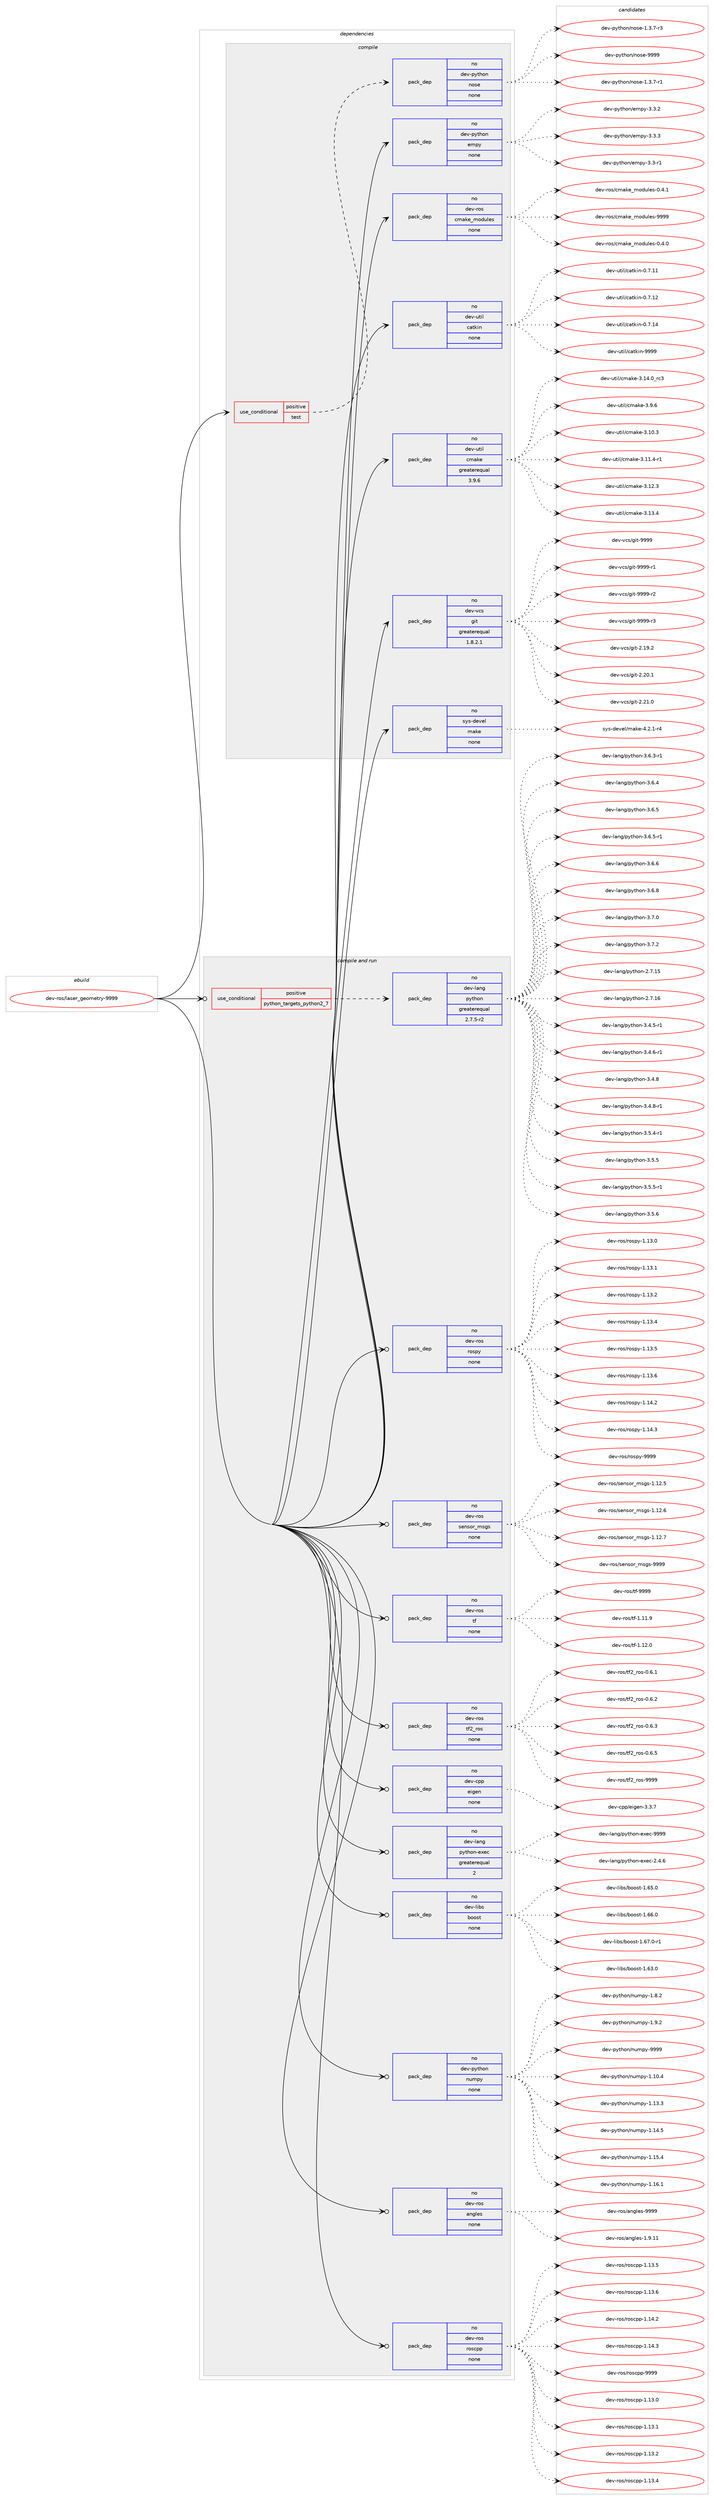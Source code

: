 digraph prolog {

# *************
# Graph options
# *************

newrank=true;
concentrate=true;
compound=true;
graph [rankdir=LR,fontname=Helvetica,fontsize=10,ranksep=1.5];#, ranksep=2.5, nodesep=0.2];
edge  [arrowhead=vee];
node  [fontname=Helvetica,fontsize=10];

# **********
# The ebuild
# **********

subgraph cluster_leftcol {
color=gray;
rank=same;
label=<<i>ebuild</i>>;
id [label="dev-ros/laser_geometry-9999", color=red, width=4, href="../dev-ros/laser_geometry-9999.svg"];
}

# ****************
# The dependencies
# ****************

subgraph cluster_midcol {
color=gray;
label=<<i>dependencies</i>>;
subgraph cluster_compile {
fillcolor="#eeeeee";
style=filled;
label=<<i>compile</i>>;
subgraph cond388902 {
dependency1458934 [label=<<TABLE BORDER="0" CELLBORDER="1" CELLSPACING="0" CELLPADDING="4"><TR><TD ROWSPAN="3" CELLPADDING="10">use_conditional</TD></TR><TR><TD>positive</TD></TR><TR><TD>test</TD></TR></TABLE>>, shape=none, color=red];
subgraph pack1046642 {
dependency1458935 [label=<<TABLE BORDER="0" CELLBORDER="1" CELLSPACING="0" CELLPADDING="4" WIDTH="220"><TR><TD ROWSPAN="6" CELLPADDING="30">pack_dep</TD></TR><TR><TD WIDTH="110">no</TD></TR><TR><TD>dev-python</TD></TR><TR><TD>nose</TD></TR><TR><TD>none</TD></TR><TR><TD></TD></TR></TABLE>>, shape=none, color=blue];
}
dependency1458934:e -> dependency1458935:w [weight=20,style="dashed",arrowhead="vee"];
}
id:e -> dependency1458934:w [weight=20,style="solid",arrowhead="vee"];
subgraph pack1046643 {
dependency1458936 [label=<<TABLE BORDER="0" CELLBORDER="1" CELLSPACING="0" CELLPADDING="4" WIDTH="220"><TR><TD ROWSPAN="6" CELLPADDING="30">pack_dep</TD></TR><TR><TD WIDTH="110">no</TD></TR><TR><TD>dev-python</TD></TR><TR><TD>empy</TD></TR><TR><TD>none</TD></TR><TR><TD></TD></TR></TABLE>>, shape=none, color=blue];
}
id:e -> dependency1458936:w [weight=20,style="solid",arrowhead="vee"];
subgraph pack1046644 {
dependency1458937 [label=<<TABLE BORDER="0" CELLBORDER="1" CELLSPACING="0" CELLPADDING="4" WIDTH="220"><TR><TD ROWSPAN="6" CELLPADDING="30">pack_dep</TD></TR><TR><TD WIDTH="110">no</TD></TR><TR><TD>dev-ros</TD></TR><TR><TD>cmake_modules</TD></TR><TR><TD>none</TD></TR><TR><TD></TD></TR></TABLE>>, shape=none, color=blue];
}
id:e -> dependency1458937:w [weight=20,style="solid",arrowhead="vee"];
subgraph pack1046645 {
dependency1458938 [label=<<TABLE BORDER="0" CELLBORDER="1" CELLSPACING="0" CELLPADDING="4" WIDTH="220"><TR><TD ROWSPAN="6" CELLPADDING="30">pack_dep</TD></TR><TR><TD WIDTH="110">no</TD></TR><TR><TD>dev-util</TD></TR><TR><TD>catkin</TD></TR><TR><TD>none</TD></TR><TR><TD></TD></TR></TABLE>>, shape=none, color=blue];
}
id:e -> dependency1458938:w [weight=20,style="solid",arrowhead="vee"];
subgraph pack1046646 {
dependency1458939 [label=<<TABLE BORDER="0" CELLBORDER="1" CELLSPACING="0" CELLPADDING="4" WIDTH="220"><TR><TD ROWSPAN="6" CELLPADDING="30">pack_dep</TD></TR><TR><TD WIDTH="110">no</TD></TR><TR><TD>dev-util</TD></TR><TR><TD>cmake</TD></TR><TR><TD>greaterequal</TD></TR><TR><TD>3.9.6</TD></TR></TABLE>>, shape=none, color=blue];
}
id:e -> dependency1458939:w [weight=20,style="solid",arrowhead="vee"];
subgraph pack1046647 {
dependency1458940 [label=<<TABLE BORDER="0" CELLBORDER="1" CELLSPACING="0" CELLPADDING="4" WIDTH="220"><TR><TD ROWSPAN="6" CELLPADDING="30">pack_dep</TD></TR><TR><TD WIDTH="110">no</TD></TR><TR><TD>dev-vcs</TD></TR><TR><TD>git</TD></TR><TR><TD>greaterequal</TD></TR><TR><TD>1.8.2.1</TD></TR></TABLE>>, shape=none, color=blue];
}
id:e -> dependency1458940:w [weight=20,style="solid",arrowhead="vee"];
subgraph pack1046648 {
dependency1458941 [label=<<TABLE BORDER="0" CELLBORDER="1" CELLSPACING="0" CELLPADDING="4" WIDTH="220"><TR><TD ROWSPAN="6" CELLPADDING="30">pack_dep</TD></TR><TR><TD WIDTH="110">no</TD></TR><TR><TD>sys-devel</TD></TR><TR><TD>make</TD></TR><TR><TD>none</TD></TR><TR><TD></TD></TR></TABLE>>, shape=none, color=blue];
}
id:e -> dependency1458941:w [weight=20,style="solid",arrowhead="vee"];
}
subgraph cluster_compileandrun {
fillcolor="#eeeeee";
style=filled;
label=<<i>compile and run</i>>;
subgraph cond388903 {
dependency1458942 [label=<<TABLE BORDER="0" CELLBORDER="1" CELLSPACING="0" CELLPADDING="4"><TR><TD ROWSPAN="3" CELLPADDING="10">use_conditional</TD></TR><TR><TD>positive</TD></TR><TR><TD>python_targets_python2_7</TD></TR></TABLE>>, shape=none, color=red];
subgraph pack1046649 {
dependency1458943 [label=<<TABLE BORDER="0" CELLBORDER="1" CELLSPACING="0" CELLPADDING="4" WIDTH="220"><TR><TD ROWSPAN="6" CELLPADDING="30">pack_dep</TD></TR><TR><TD WIDTH="110">no</TD></TR><TR><TD>dev-lang</TD></TR><TR><TD>python</TD></TR><TR><TD>greaterequal</TD></TR><TR><TD>2.7.5-r2</TD></TR></TABLE>>, shape=none, color=blue];
}
dependency1458942:e -> dependency1458943:w [weight=20,style="dashed",arrowhead="vee"];
}
id:e -> dependency1458942:w [weight=20,style="solid",arrowhead="odotvee"];
subgraph pack1046650 {
dependency1458944 [label=<<TABLE BORDER="0" CELLBORDER="1" CELLSPACING="0" CELLPADDING="4" WIDTH="220"><TR><TD ROWSPAN="6" CELLPADDING="30">pack_dep</TD></TR><TR><TD WIDTH="110">no</TD></TR><TR><TD>dev-cpp</TD></TR><TR><TD>eigen</TD></TR><TR><TD>none</TD></TR><TR><TD></TD></TR></TABLE>>, shape=none, color=blue];
}
id:e -> dependency1458944:w [weight=20,style="solid",arrowhead="odotvee"];
subgraph pack1046651 {
dependency1458945 [label=<<TABLE BORDER="0" CELLBORDER="1" CELLSPACING="0" CELLPADDING="4" WIDTH="220"><TR><TD ROWSPAN="6" CELLPADDING="30">pack_dep</TD></TR><TR><TD WIDTH="110">no</TD></TR><TR><TD>dev-lang</TD></TR><TR><TD>python-exec</TD></TR><TR><TD>greaterequal</TD></TR><TR><TD>2</TD></TR></TABLE>>, shape=none, color=blue];
}
id:e -> dependency1458945:w [weight=20,style="solid",arrowhead="odotvee"];
subgraph pack1046652 {
dependency1458946 [label=<<TABLE BORDER="0" CELLBORDER="1" CELLSPACING="0" CELLPADDING="4" WIDTH="220"><TR><TD ROWSPAN="6" CELLPADDING="30">pack_dep</TD></TR><TR><TD WIDTH="110">no</TD></TR><TR><TD>dev-libs</TD></TR><TR><TD>boost</TD></TR><TR><TD>none</TD></TR><TR><TD></TD></TR></TABLE>>, shape=none, color=blue];
}
id:e -> dependency1458946:w [weight=20,style="solid",arrowhead="odotvee"];
subgraph pack1046653 {
dependency1458947 [label=<<TABLE BORDER="0" CELLBORDER="1" CELLSPACING="0" CELLPADDING="4" WIDTH="220"><TR><TD ROWSPAN="6" CELLPADDING="30">pack_dep</TD></TR><TR><TD WIDTH="110">no</TD></TR><TR><TD>dev-python</TD></TR><TR><TD>numpy</TD></TR><TR><TD>none</TD></TR><TR><TD></TD></TR></TABLE>>, shape=none, color=blue];
}
id:e -> dependency1458947:w [weight=20,style="solid",arrowhead="odotvee"];
subgraph pack1046654 {
dependency1458948 [label=<<TABLE BORDER="0" CELLBORDER="1" CELLSPACING="0" CELLPADDING="4" WIDTH="220"><TR><TD ROWSPAN="6" CELLPADDING="30">pack_dep</TD></TR><TR><TD WIDTH="110">no</TD></TR><TR><TD>dev-ros</TD></TR><TR><TD>angles</TD></TR><TR><TD>none</TD></TR><TR><TD></TD></TR></TABLE>>, shape=none, color=blue];
}
id:e -> dependency1458948:w [weight=20,style="solid",arrowhead="odotvee"];
subgraph pack1046655 {
dependency1458949 [label=<<TABLE BORDER="0" CELLBORDER="1" CELLSPACING="0" CELLPADDING="4" WIDTH="220"><TR><TD ROWSPAN="6" CELLPADDING="30">pack_dep</TD></TR><TR><TD WIDTH="110">no</TD></TR><TR><TD>dev-ros</TD></TR><TR><TD>roscpp</TD></TR><TR><TD>none</TD></TR><TR><TD></TD></TR></TABLE>>, shape=none, color=blue];
}
id:e -> dependency1458949:w [weight=20,style="solid",arrowhead="odotvee"];
subgraph pack1046656 {
dependency1458950 [label=<<TABLE BORDER="0" CELLBORDER="1" CELLSPACING="0" CELLPADDING="4" WIDTH="220"><TR><TD ROWSPAN="6" CELLPADDING="30">pack_dep</TD></TR><TR><TD WIDTH="110">no</TD></TR><TR><TD>dev-ros</TD></TR><TR><TD>rospy</TD></TR><TR><TD>none</TD></TR><TR><TD></TD></TR></TABLE>>, shape=none, color=blue];
}
id:e -> dependency1458950:w [weight=20,style="solid",arrowhead="odotvee"];
subgraph pack1046657 {
dependency1458951 [label=<<TABLE BORDER="0" CELLBORDER="1" CELLSPACING="0" CELLPADDING="4" WIDTH="220"><TR><TD ROWSPAN="6" CELLPADDING="30">pack_dep</TD></TR><TR><TD WIDTH="110">no</TD></TR><TR><TD>dev-ros</TD></TR><TR><TD>sensor_msgs</TD></TR><TR><TD>none</TD></TR><TR><TD></TD></TR></TABLE>>, shape=none, color=blue];
}
id:e -> dependency1458951:w [weight=20,style="solid",arrowhead="odotvee"];
subgraph pack1046658 {
dependency1458952 [label=<<TABLE BORDER="0" CELLBORDER="1" CELLSPACING="0" CELLPADDING="4" WIDTH="220"><TR><TD ROWSPAN="6" CELLPADDING="30">pack_dep</TD></TR><TR><TD WIDTH="110">no</TD></TR><TR><TD>dev-ros</TD></TR><TR><TD>tf</TD></TR><TR><TD>none</TD></TR><TR><TD></TD></TR></TABLE>>, shape=none, color=blue];
}
id:e -> dependency1458952:w [weight=20,style="solid",arrowhead="odotvee"];
subgraph pack1046659 {
dependency1458953 [label=<<TABLE BORDER="0" CELLBORDER="1" CELLSPACING="0" CELLPADDING="4" WIDTH="220"><TR><TD ROWSPAN="6" CELLPADDING="30">pack_dep</TD></TR><TR><TD WIDTH="110">no</TD></TR><TR><TD>dev-ros</TD></TR><TR><TD>tf2_ros</TD></TR><TR><TD>none</TD></TR><TR><TD></TD></TR></TABLE>>, shape=none, color=blue];
}
id:e -> dependency1458953:w [weight=20,style="solid",arrowhead="odotvee"];
}
subgraph cluster_run {
fillcolor="#eeeeee";
style=filled;
label=<<i>run</i>>;
}
}

# **************
# The candidates
# **************

subgraph cluster_choices {
rank=same;
color=gray;
label=<<i>candidates</i>>;

subgraph choice1046642 {
color=black;
nodesep=1;
choice10010111845112121116104111110471101111151014549465146554511449 [label="dev-python/nose-1.3.7-r1", color=red, width=4,href="../dev-python/nose-1.3.7-r1.svg"];
choice10010111845112121116104111110471101111151014549465146554511451 [label="dev-python/nose-1.3.7-r3", color=red, width=4,href="../dev-python/nose-1.3.7-r3.svg"];
choice10010111845112121116104111110471101111151014557575757 [label="dev-python/nose-9999", color=red, width=4,href="../dev-python/nose-9999.svg"];
dependency1458935:e -> choice10010111845112121116104111110471101111151014549465146554511449:w [style=dotted,weight="100"];
dependency1458935:e -> choice10010111845112121116104111110471101111151014549465146554511451:w [style=dotted,weight="100"];
dependency1458935:e -> choice10010111845112121116104111110471101111151014557575757:w [style=dotted,weight="100"];
}
subgraph choice1046643 {
color=black;
nodesep=1;
choice1001011184511212111610411111047101109112121455146514511449 [label="dev-python/empy-3.3-r1", color=red, width=4,href="../dev-python/empy-3.3-r1.svg"];
choice1001011184511212111610411111047101109112121455146514650 [label="dev-python/empy-3.3.2", color=red, width=4,href="../dev-python/empy-3.3.2.svg"];
choice1001011184511212111610411111047101109112121455146514651 [label="dev-python/empy-3.3.3", color=red, width=4,href="../dev-python/empy-3.3.3.svg"];
dependency1458936:e -> choice1001011184511212111610411111047101109112121455146514511449:w [style=dotted,weight="100"];
dependency1458936:e -> choice1001011184511212111610411111047101109112121455146514650:w [style=dotted,weight="100"];
dependency1458936:e -> choice1001011184511212111610411111047101109112121455146514651:w [style=dotted,weight="100"];
}
subgraph choice1046644 {
color=black;
nodesep=1;
choice1001011184511411111547991099710710195109111100117108101115454846524648 [label="dev-ros/cmake_modules-0.4.0", color=red, width=4,href="../dev-ros/cmake_modules-0.4.0.svg"];
choice1001011184511411111547991099710710195109111100117108101115454846524649 [label="dev-ros/cmake_modules-0.4.1", color=red, width=4,href="../dev-ros/cmake_modules-0.4.1.svg"];
choice10010111845114111115479910997107101951091111001171081011154557575757 [label="dev-ros/cmake_modules-9999", color=red, width=4,href="../dev-ros/cmake_modules-9999.svg"];
dependency1458937:e -> choice1001011184511411111547991099710710195109111100117108101115454846524648:w [style=dotted,weight="100"];
dependency1458937:e -> choice1001011184511411111547991099710710195109111100117108101115454846524649:w [style=dotted,weight="100"];
dependency1458937:e -> choice10010111845114111115479910997107101951091111001171081011154557575757:w [style=dotted,weight="100"];
}
subgraph choice1046645 {
color=black;
nodesep=1;
choice1001011184511711610510847999711610710511045484655464949 [label="dev-util/catkin-0.7.11", color=red, width=4,href="../dev-util/catkin-0.7.11.svg"];
choice1001011184511711610510847999711610710511045484655464950 [label="dev-util/catkin-0.7.12", color=red, width=4,href="../dev-util/catkin-0.7.12.svg"];
choice1001011184511711610510847999711610710511045484655464952 [label="dev-util/catkin-0.7.14", color=red, width=4,href="../dev-util/catkin-0.7.14.svg"];
choice100101118451171161051084799971161071051104557575757 [label="dev-util/catkin-9999", color=red, width=4,href="../dev-util/catkin-9999.svg"];
dependency1458938:e -> choice1001011184511711610510847999711610710511045484655464949:w [style=dotted,weight="100"];
dependency1458938:e -> choice1001011184511711610510847999711610710511045484655464950:w [style=dotted,weight="100"];
dependency1458938:e -> choice1001011184511711610510847999711610710511045484655464952:w [style=dotted,weight="100"];
dependency1458938:e -> choice100101118451171161051084799971161071051104557575757:w [style=dotted,weight="100"];
}
subgraph choice1046646 {
color=black;
nodesep=1;
choice1001011184511711610510847991099710710145514649484651 [label="dev-util/cmake-3.10.3", color=red, width=4,href="../dev-util/cmake-3.10.3.svg"];
choice10010111845117116105108479910997107101455146494946524511449 [label="dev-util/cmake-3.11.4-r1", color=red, width=4,href="../dev-util/cmake-3.11.4-r1.svg"];
choice1001011184511711610510847991099710710145514649504651 [label="dev-util/cmake-3.12.3", color=red, width=4,href="../dev-util/cmake-3.12.3.svg"];
choice1001011184511711610510847991099710710145514649514652 [label="dev-util/cmake-3.13.4", color=red, width=4,href="../dev-util/cmake-3.13.4.svg"];
choice1001011184511711610510847991099710710145514649524648951149951 [label="dev-util/cmake-3.14.0_rc3", color=red, width=4,href="../dev-util/cmake-3.14.0_rc3.svg"];
choice10010111845117116105108479910997107101455146574654 [label="dev-util/cmake-3.9.6", color=red, width=4,href="../dev-util/cmake-3.9.6.svg"];
dependency1458939:e -> choice1001011184511711610510847991099710710145514649484651:w [style=dotted,weight="100"];
dependency1458939:e -> choice10010111845117116105108479910997107101455146494946524511449:w [style=dotted,weight="100"];
dependency1458939:e -> choice1001011184511711610510847991099710710145514649504651:w [style=dotted,weight="100"];
dependency1458939:e -> choice1001011184511711610510847991099710710145514649514652:w [style=dotted,weight="100"];
dependency1458939:e -> choice1001011184511711610510847991099710710145514649524648951149951:w [style=dotted,weight="100"];
dependency1458939:e -> choice10010111845117116105108479910997107101455146574654:w [style=dotted,weight="100"];
}
subgraph choice1046647 {
color=black;
nodesep=1;
choice10010111845118991154710310511645504649574650 [label="dev-vcs/git-2.19.2", color=red, width=4,href="../dev-vcs/git-2.19.2.svg"];
choice10010111845118991154710310511645504650484649 [label="dev-vcs/git-2.20.1", color=red, width=4,href="../dev-vcs/git-2.20.1.svg"];
choice10010111845118991154710310511645504650494648 [label="dev-vcs/git-2.21.0", color=red, width=4,href="../dev-vcs/git-2.21.0.svg"];
choice1001011184511899115471031051164557575757 [label="dev-vcs/git-9999", color=red, width=4,href="../dev-vcs/git-9999.svg"];
choice10010111845118991154710310511645575757574511449 [label="dev-vcs/git-9999-r1", color=red, width=4,href="../dev-vcs/git-9999-r1.svg"];
choice10010111845118991154710310511645575757574511450 [label="dev-vcs/git-9999-r2", color=red, width=4,href="../dev-vcs/git-9999-r2.svg"];
choice10010111845118991154710310511645575757574511451 [label="dev-vcs/git-9999-r3", color=red, width=4,href="../dev-vcs/git-9999-r3.svg"];
dependency1458940:e -> choice10010111845118991154710310511645504649574650:w [style=dotted,weight="100"];
dependency1458940:e -> choice10010111845118991154710310511645504650484649:w [style=dotted,weight="100"];
dependency1458940:e -> choice10010111845118991154710310511645504650494648:w [style=dotted,weight="100"];
dependency1458940:e -> choice1001011184511899115471031051164557575757:w [style=dotted,weight="100"];
dependency1458940:e -> choice10010111845118991154710310511645575757574511449:w [style=dotted,weight="100"];
dependency1458940:e -> choice10010111845118991154710310511645575757574511450:w [style=dotted,weight="100"];
dependency1458940:e -> choice10010111845118991154710310511645575757574511451:w [style=dotted,weight="100"];
}
subgraph choice1046648 {
color=black;
nodesep=1;
choice1151211154510010111810110847109971071014552465046494511452 [label="sys-devel/make-4.2.1-r4", color=red, width=4,href="../sys-devel/make-4.2.1-r4.svg"];
dependency1458941:e -> choice1151211154510010111810110847109971071014552465046494511452:w [style=dotted,weight="100"];
}
subgraph choice1046649 {
color=black;
nodesep=1;
choice10010111845108971101034711212111610411111045504655464953 [label="dev-lang/python-2.7.15", color=red, width=4,href="../dev-lang/python-2.7.15.svg"];
choice10010111845108971101034711212111610411111045504655464954 [label="dev-lang/python-2.7.16", color=red, width=4,href="../dev-lang/python-2.7.16.svg"];
choice1001011184510897110103471121211161041111104551465246534511449 [label="dev-lang/python-3.4.5-r1", color=red, width=4,href="../dev-lang/python-3.4.5-r1.svg"];
choice1001011184510897110103471121211161041111104551465246544511449 [label="dev-lang/python-3.4.6-r1", color=red, width=4,href="../dev-lang/python-3.4.6-r1.svg"];
choice100101118451089711010347112121116104111110455146524656 [label="dev-lang/python-3.4.8", color=red, width=4,href="../dev-lang/python-3.4.8.svg"];
choice1001011184510897110103471121211161041111104551465246564511449 [label="dev-lang/python-3.4.8-r1", color=red, width=4,href="../dev-lang/python-3.4.8-r1.svg"];
choice1001011184510897110103471121211161041111104551465346524511449 [label="dev-lang/python-3.5.4-r1", color=red, width=4,href="../dev-lang/python-3.5.4-r1.svg"];
choice100101118451089711010347112121116104111110455146534653 [label="dev-lang/python-3.5.5", color=red, width=4,href="../dev-lang/python-3.5.5.svg"];
choice1001011184510897110103471121211161041111104551465346534511449 [label="dev-lang/python-3.5.5-r1", color=red, width=4,href="../dev-lang/python-3.5.5-r1.svg"];
choice100101118451089711010347112121116104111110455146534654 [label="dev-lang/python-3.5.6", color=red, width=4,href="../dev-lang/python-3.5.6.svg"];
choice1001011184510897110103471121211161041111104551465446514511449 [label="dev-lang/python-3.6.3-r1", color=red, width=4,href="../dev-lang/python-3.6.3-r1.svg"];
choice100101118451089711010347112121116104111110455146544652 [label="dev-lang/python-3.6.4", color=red, width=4,href="../dev-lang/python-3.6.4.svg"];
choice100101118451089711010347112121116104111110455146544653 [label="dev-lang/python-3.6.5", color=red, width=4,href="../dev-lang/python-3.6.5.svg"];
choice1001011184510897110103471121211161041111104551465446534511449 [label="dev-lang/python-3.6.5-r1", color=red, width=4,href="../dev-lang/python-3.6.5-r1.svg"];
choice100101118451089711010347112121116104111110455146544654 [label="dev-lang/python-3.6.6", color=red, width=4,href="../dev-lang/python-3.6.6.svg"];
choice100101118451089711010347112121116104111110455146544656 [label="dev-lang/python-3.6.8", color=red, width=4,href="../dev-lang/python-3.6.8.svg"];
choice100101118451089711010347112121116104111110455146554648 [label="dev-lang/python-3.7.0", color=red, width=4,href="../dev-lang/python-3.7.0.svg"];
choice100101118451089711010347112121116104111110455146554650 [label="dev-lang/python-3.7.2", color=red, width=4,href="../dev-lang/python-3.7.2.svg"];
dependency1458943:e -> choice10010111845108971101034711212111610411111045504655464953:w [style=dotted,weight="100"];
dependency1458943:e -> choice10010111845108971101034711212111610411111045504655464954:w [style=dotted,weight="100"];
dependency1458943:e -> choice1001011184510897110103471121211161041111104551465246534511449:w [style=dotted,weight="100"];
dependency1458943:e -> choice1001011184510897110103471121211161041111104551465246544511449:w [style=dotted,weight="100"];
dependency1458943:e -> choice100101118451089711010347112121116104111110455146524656:w [style=dotted,weight="100"];
dependency1458943:e -> choice1001011184510897110103471121211161041111104551465246564511449:w [style=dotted,weight="100"];
dependency1458943:e -> choice1001011184510897110103471121211161041111104551465346524511449:w [style=dotted,weight="100"];
dependency1458943:e -> choice100101118451089711010347112121116104111110455146534653:w [style=dotted,weight="100"];
dependency1458943:e -> choice1001011184510897110103471121211161041111104551465346534511449:w [style=dotted,weight="100"];
dependency1458943:e -> choice100101118451089711010347112121116104111110455146534654:w [style=dotted,weight="100"];
dependency1458943:e -> choice1001011184510897110103471121211161041111104551465446514511449:w [style=dotted,weight="100"];
dependency1458943:e -> choice100101118451089711010347112121116104111110455146544652:w [style=dotted,weight="100"];
dependency1458943:e -> choice100101118451089711010347112121116104111110455146544653:w [style=dotted,weight="100"];
dependency1458943:e -> choice1001011184510897110103471121211161041111104551465446534511449:w [style=dotted,weight="100"];
dependency1458943:e -> choice100101118451089711010347112121116104111110455146544654:w [style=dotted,weight="100"];
dependency1458943:e -> choice100101118451089711010347112121116104111110455146544656:w [style=dotted,weight="100"];
dependency1458943:e -> choice100101118451089711010347112121116104111110455146554648:w [style=dotted,weight="100"];
dependency1458943:e -> choice100101118451089711010347112121116104111110455146554650:w [style=dotted,weight="100"];
}
subgraph choice1046650 {
color=black;
nodesep=1;
choice100101118459911211247101105103101110455146514655 [label="dev-cpp/eigen-3.3.7", color=red, width=4,href="../dev-cpp/eigen-3.3.7.svg"];
dependency1458944:e -> choice100101118459911211247101105103101110455146514655:w [style=dotted,weight="100"];
}
subgraph choice1046651 {
color=black;
nodesep=1;
choice1001011184510897110103471121211161041111104510112010199455046524654 [label="dev-lang/python-exec-2.4.6", color=red, width=4,href="../dev-lang/python-exec-2.4.6.svg"];
choice10010111845108971101034711212111610411111045101120101994557575757 [label="dev-lang/python-exec-9999", color=red, width=4,href="../dev-lang/python-exec-9999.svg"];
dependency1458945:e -> choice1001011184510897110103471121211161041111104510112010199455046524654:w [style=dotted,weight="100"];
dependency1458945:e -> choice10010111845108971101034711212111610411111045101120101994557575757:w [style=dotted,weight="100"];
}
subgraph choice1046652 {
color=black;
nodesep=1;
choice1001011184510810598115479811111111511645494654514648 [label="dev-libs/boost-1.63.0", color=red, width=4,href="../dev-libs/boost-1.63.0.svg"];
choice1001011184510810598115479811111111511645494654534648 [label="dev-libs/boost-1.65.0", color=red, width=4,href="../dev-libs/boost-1.65.0.svg"];
choice1001011184510810598115479811111111511645494654544648 [label="dev-libs/boost-1.66.0", color=red, width=4,href="../dev-libs/boost-1.66.0.svg"];
choice10010111845108105981154798111111115116454946545546484511449 [label="dev-libs/boost-1.67.0-r1", color=red, width=4,href="../dev-libs/boost-1.67.0-r1.svg"];
dependency1458946:e -> choice1001011184510810598115479811111111511645494654514648:w [style=dotted,weight="100"];
dependency1458946:e -> choice1001011184510810598115479811111111511645494654534648:w [style=dotted,weight="100"];
dependency1458946:e -> choice1001011184510810598115479811111111511645494654544648:w [style=dotted,weight="100"];
dependency1458946:e -> choice10010111845108105981154798111111115116454946545546484511449:w [style=dotted,weight="100"];
}
subgraph choice1046653 {
color=black;
nodesep=1;
choice100101118451121211161041111104711011710911212145494649484652 [label="dev-python/numpy-1.10.4", color=red, width=4,href="../dev-python/numpy-1.10.4.svg"];
choice100101118451121211161041111104711011710911212145494649514651 [label="dev-python/numpy-1.13.3", color=red, width=4,href="../dev-python/numpy-1.13.3.svg"];
choice100101118451121211161041111104711011710911212145494649524653 [label="dev-python/numpy-1.14.5", color=red, width=4,href="../dev-python/numpy-1.14.5.svg"];
choice100101118451121211161041111104711011710911212145494649534652 [label="dev-python/numpy-1.15.4", color=red, width=4,href="../dev-python/numpy-1.15.4.svg"];
choice100101118451121211161041111104711011710911212145494649544649 [label="dev-python/numpy-1.16.1", color=red, width=4,href="../dev-python/numpy-1.16.1.svg"];
choice1001011184511212111610411111047110117109112121454946564650 [label="dev-python/numpy-1.8.2", color=red, width=4,href="../dev-python/numpy-1.8.2.svg"];
choice1001011184511212111610411111047110117109112121454946574650 [label="dev-python/numpy-1.9.2", color=red, width=4,href="../dev-python/numpy-1.9.2.svg"];
choice10010111845112121116104111110471101171091121214557575757 [label="dev-python/numpy-9999", color=red, width=4,href="../dev-python/numpy-9999.svg"];
dependency1458947:e -> choice100101118451121211161041111104711011710911212145494649484652:w [style=dotted,weight="100"];
dependency1458947:e -> choice100101118451121211161041111104711011710911212145494649514651:w [style=dotted,weight="100"];
dependency1458947:e -> choice100101118451121211161041111104711011710911212145494649524653:w [style=dotted,weight="100"];
dependency1458947:e -> choice100101118451121211161041111104711011710911212145494649534652:w [style=dotted,weight="100"];
dependency1458947:e -> choice100101118451121211161041111104711011710911212145494649544649:w [style=dotted,weight="100"];
dependency1458947:e -> choice1001011184511212111610411111047110117109112121454946564650:w [style=dotted,weight="100"];
dependency1458947:e -> choice1001011184511212111610411111047110117109112121454946574650:w [style=dotted,weight="100"];
dependency1458947:e -> choice10010111845112121116104111110471101171091121214557575757:w [style=dotted,weight="100"];
}
subgraph choice1046654 {
color=black;
nodesep=1;
choice10010111845114111115479711010310810111545494657464949 [label="dev-ros/angles-1.9.11", color=red, width=4,href="../dev-ros/angles-1.9.11.svg"];
choice1001011184511411111547971101031081011154557575757 [label="dev-ros/angles-9999", color=red, width=4,href="../dev-ros/angles-9999.svg"];
dependency1458948:e -> choice10010111845114111115479711010310810111545494657464949:w [style=dotted,weight="100"];
dependency1458948:e -> choice1001011184511411111547971101031081011154557575757:w [style=dotted,weight="100"];
}
subgraph choice1046655 {
color=black;
nodesep=1;
choice10010111845114111115471141111159911211245494649514648 [label="dev-ros/roscpp-1.13.0", color=red, width=4,href="../dev-ros/roscpp-1.13.0.svg"];
choice10010111845114111115471141111159911211245494649514649 [label="dev-ros/roscpp-1.13.1", color=red, width=4,href="../dev-ros/roscpp-1.13.1.svg"];
choice10010111845114111115471141111159911211245494649514650 [label="dev-ros/roscpp-1.13.2", color=red, width=4,href="../dev-ros/roscpp-1.13.2.svg"];
choice10010111845114111115471141111159911211245494649514652 [label="dev-ros/roscpp-1.13.4", color=red, width=4,href="../dev-ros/roscpp-1.13.4.svg"];
choice10010111845114111115471141111159911211245494649514653 [label="dev-ros/roscpp-1.13.5", color=red, width=4,href="../dev-ros/roscpp-1.13.5.svg"];
choice10010111845114111115471141111159911211245494649514654 [label="dev-ros/roscpp-1.13.6", color=red, width=4,href="../dev-ros/roscpp-1.13.6.svg"];
choice10010111845114111115471141111159911211245494649524650 [label="dev-ros/roscpp-1.14.2", color=red, width=4,href="../dev-ros/roscpp-1.14.2.svg"];
choice10010111845114111115471141111159911211245494649524651 [label="dev-ros/roscpp-1.14.3", color=red, width=4,href="../dev-ros/roscpp-1.14.3.svg"];
choice1001011184511411111547114111115991121124557575757 [label="dev-ros/roscpp-9999", color=red, width=4,href="../dev-ros/roscpp-9999.svg"];
dependency1458949:e -> choice10010111845114111115471141111159911211245494649514648:w [style=dotted,weight="100"];
dependency1458949:e -> choice10010111845114111115471141111159911211245494649514649:w [style=dotted,weight="100"];
dependency1458949:e -> choice10010111845114111115471141111159911211245494649514650:w [style=dotted,weight="100"];
dependency1458949:e -> choice10010111845114111115471141111159911211245494649514652:w [style=dotted,weight="100"];
dependency1458949:e -> choice10010111845114111115471141111159911211245494649514653:w [style=dotted,weight="100"];
dependency1458949:e -> choice10010111845114111115471141111159911211245494649514654:w [style=dotted,weight="100"];
dependency1458949:e -> choice10010111845114111115471141111159911211245494649524650:w [style=dotted,weight="100"];
dependency1458949:e -> choice10010111845114111115471141111159911211245494649524651:w [style=dotted,weight="100"];
dependency1458949:e -> choice1001011184511411111547114111115991121124557575757:w [style=dotted,weight="100"];
}
subgraph choice1046656 {
color=black;
nodesep=1;
choice100101118451141111154711411111511212145494649514648 [label="dev-ros/rospy-1.13.0", color=red, width=4,href="../dev-ros/rospy-1.13.0.svg"];
choice100101118451141111154711411111511212145494649514649 [label="dev-ros/rospy-1.13.1", color=red, width=4,href="../dev-ros/rospy-1.13.1.svg"];
choice100101118451141111154711411111511212145494649514650 [label="dev-ros/rospy-1.13.2", color=red, width=4,href="../dev-ros/rospy-1.13.2.svg"];
choice100101118451141111154711411111511212145494649514652 [label="dev-ros/rospy-1.13.4", color=red, width=4,href="../dev-ros/rospy-1.13.4.svg"];
choice100101118451141111154711411111511212145494649514653 [label="dev-ros/rospy-1.13.5", color=red, width=4,href="../dev-ros/rospy-1.13.5.svg"];
choice100101118451141111154711411111511212145494649514654 [label="dev-ros/rospy-1.13.6", color=red, width=4,href="../dev-ros/rospy-1.13.6.svg"];
choice100101118451141111154711411111511212145494649524650 [label="dev-ros/rospy-1.14.2", color=red, width=4,href="../dev-ros/rospy-1.14.2.svg"];
choice100101118451141111154711411111511212145494649524651 [label="dev-ros/rospy-1.14.3", color=red, width=4,href="../dev-ros/rospy-1.14.3.svg"];
choice10010111845114111115471141111151121214557575757 [label="dev-ros/rospy-9999", color=red, width=4,href="../dev-ros/rospy-9999.svg"];
dependency1458950:e -> choice100101118451141111154711411111511212145494649514648:w [style=dotted,weight="100"];
dependency1458950:e -> choice100101118451141111154711411111511212145494649514649:w [style=dotted,weight="100"];
dependency1458950:e -> choice100101118451141111154711411111511212145494649514650:w [style=dotted,weight="100"];
dependency1458950:e -> choice100101118451141111154711411111511212145494649514652:w [style=dotted,weight="100"];
dependency1458950:e -> choice100101118451141111154711411111511212145494649514653:w [style=dotted,weight="100"];
dependency1458950:e -> choice100101118451141111154711411111511212145494649514654:w [style=dotted,weight="100"];
dependency1458950:e -> choice100101118451141111154711411111511212145494649524650:w [style=dotted,weight="100"];
dependency1458950:e -> choice100101118451141111154711411111511212145494649524651:w [style=dotted,weight="100"];
dependency1458950:e -> choice10010111845114111115471141111151121214557575757:w [style=dotted,weight="100"];
}
subgraph choice1046657 {
color=black;
nodesep=1;
choice10010111845114111115471151011101151111149510911510311545494649504653 [label="dev-ros/sensor_msgs-1.12.5", color=red, width=4,href="../dev-ros/sensor_msgs-1.12.5.svg"];
choice10010111845114111115471151011101151111149510911510311545494649504654 [label="dev-ros/sensor_msgs-1.12.6", color=red, width=4,href="../dev-ros/sensor_msgs-1.12.6.svg"];
choice10010111845114111115471151011101151111149510911510311545494649504655 [label="dev-ros/sensor_msgs-1.12.7", color=red, width=4,href="../dev-ros/sensor_msgs-1.12.7.svg"];
choice1001011184511411111547115101110115111114951091151031154557575757 [label="dev-ros/sensor_msgs-9999", color=red, width=4,href="../dev-ros/sensor_msgs-9999.svg"];
dependency1458951:e -> choice10010111845114111115471151011101151111149510911510311545494649504653:w [style=dotted,weight="100"];
dependency1458951:e -> choice10010111845114111115471151011101151111149510911510311545494649504654:w [style=dotted,weight="100"];
dependency1458951:e -> choice10010111845114111115471151011101151111149510911510311545494649504655:w [style=dotted,weight="100"];
dependency1458951:e -> choice1001011184511411111547115101110115111114951091151031154557575757:w [style=dotted,weight="100"];
}
subgraph choice1046658 {
color=black;
nodesep=1;
choice100101118451141111154711610245494649494657 [label="dev-ros/tf-1.11.9", color=red, width=4,href="../dev-ros/tf-1.11.9.svg"];
choice100101118451141111154711610245494649504648 [label="dev-ros/tf-1.12.0", color=red, width=4,href="../dev-ros/tf-1.12.0.svg"];
choice10010111845114111115471161024557575757 [label="dev-ros/tf-9999", color=red, width=4,href="../dev-ros/tf-9999.svg"];
dependency1458952:e -> choice100101118451141111154711610245494649494657:w [style=dotted,weight="100"];
dependency1458952:e -> choice100101118451141111154711610245494649504648:w [style=dotted,weight="100"];
dependency1458952:e -> choice10010111845114111115471161024557575757:w [style=dotted,weight="100"];
}
subgraph choice1046659 {
color=black;
nodesep=1;
choice10010111845114111115471161025095114111115454846544649 [label="dev-ros/tf2_ros-0.6.1", color=red, width=4,href="../dev-ros/tf2_ros-0.6.1.svg"];
choice10010111845114111115471161025095114111115454846544650 [label="dev-ros/tf2_ros-0.6.2", color=red, width=4,href="../dev-ros/tf2_ros-0.6.2.svg"];
choice10010111845114111115471161025095114111115454846544651 [label="dev-ros/tf2_ros-0.6.3", color=red, width=4,href="../dev-ros/tf2_ros-0.6.3.svg"];
choice10010111845114111115471161025095114111115454846544653 [label="dev-ros/tf2_ros-0.6.5", color=red, width=4,href="../dev-ros/tf2_ros-0.6.5.svg"];
choice100101118451141111154711610250951141111154557575757 [label="dev-ros/tf2_ros-9999", color=red, width=4,href="../dev-ros/tf2_ros-9999.svg"];
dependency1458953:e -> choice10010111845114111115471161025095114111115454846544649:w [style=dotted,weight="100"];
dependency1458953:e -> choice10010111845114111115471161025095114111115454846544650:w [style=dotted,weight="100"];
dependency1458953:e -> choice10010111845114111115471161025095114111115454846544651:w [style=dotted,weight="100"];
dependency1458953:e -> choice10010111845114111115471161025095114111115454846544653:w [style=dotted,weight="100"];
dependency1458953:e -> choice100101118451141111154711610250951141111154557575757:w [style=dotted,weight="100"];
}
}

}
